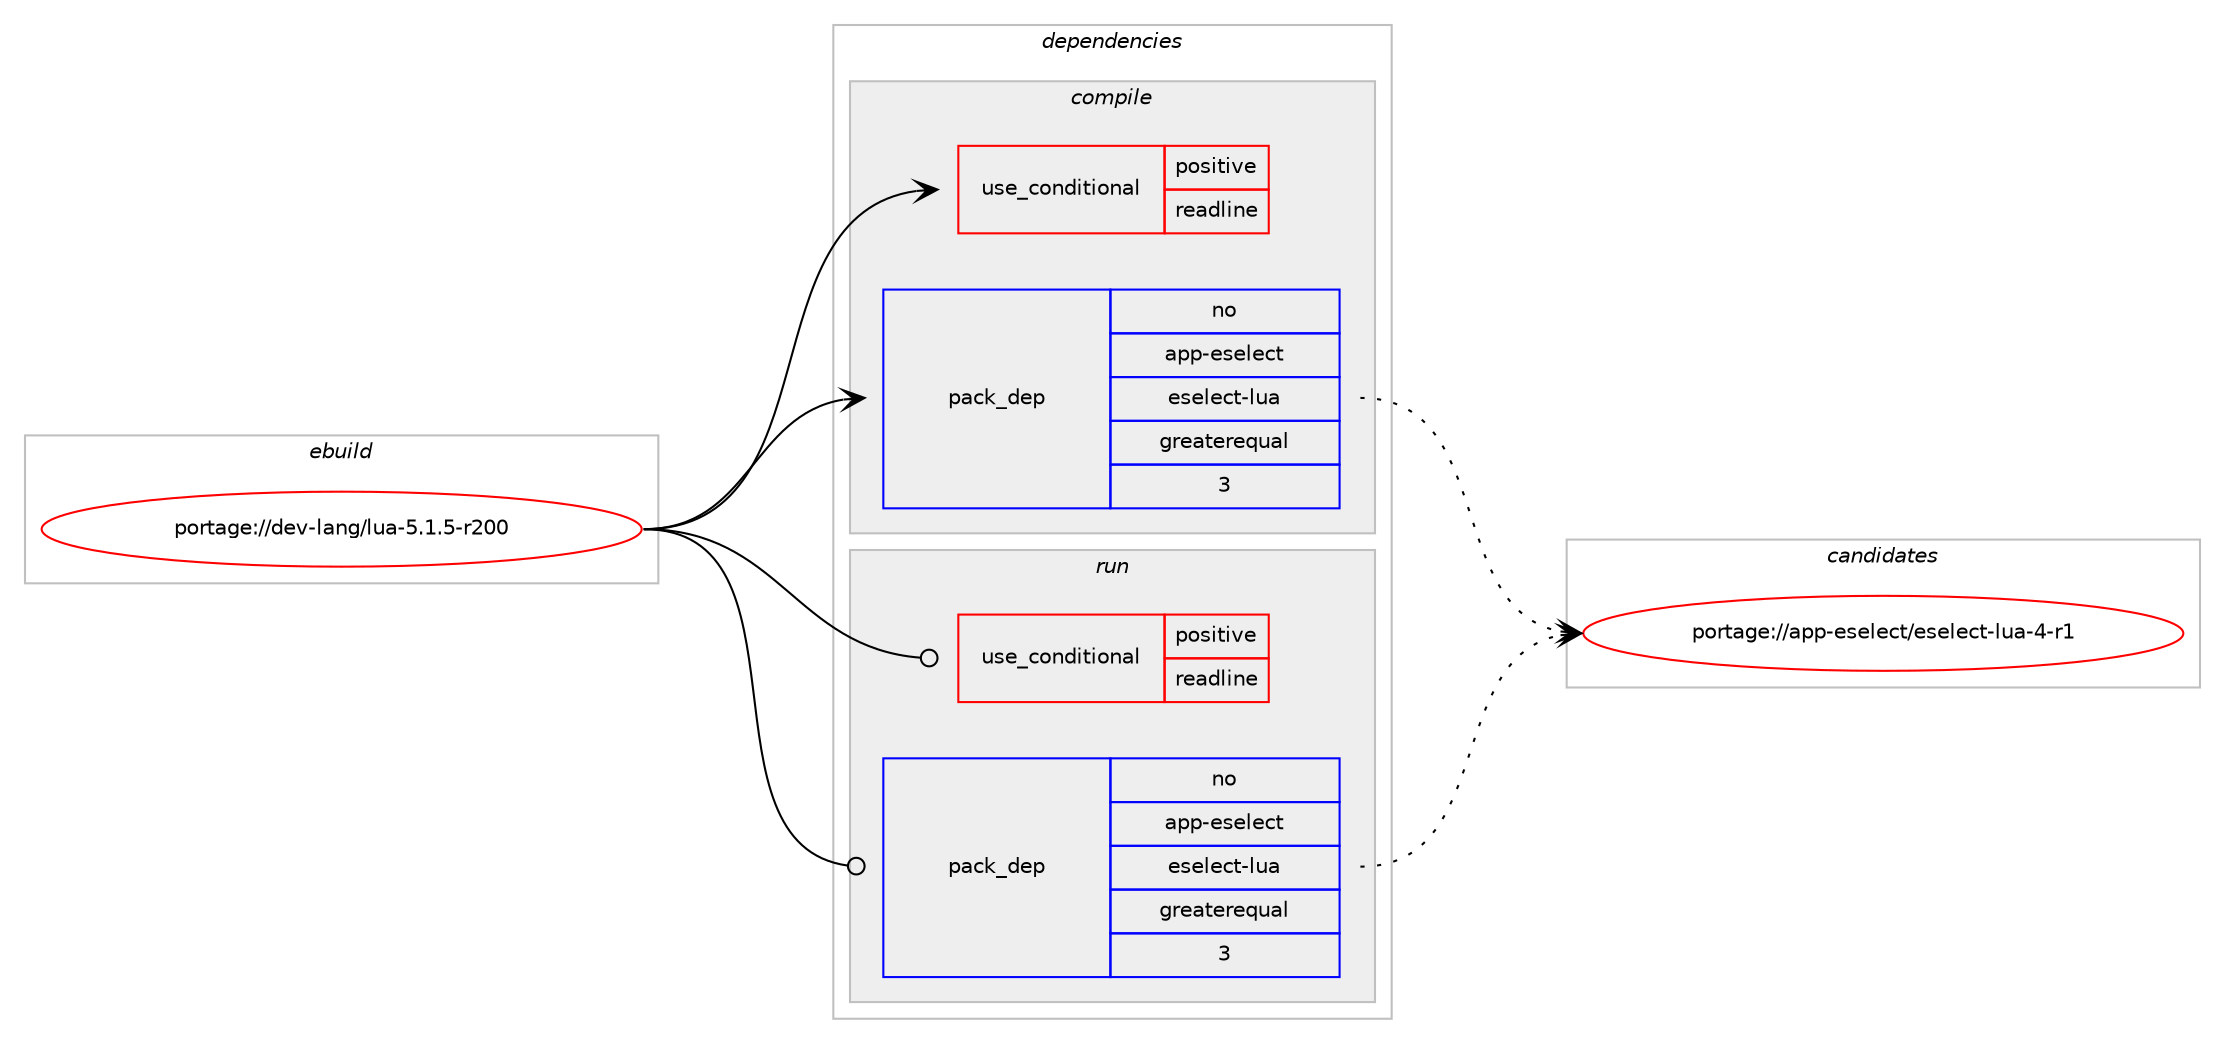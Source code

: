 digraph prolog {

# *************
# Graph options
# *************

newrank=true;
concentrate=true;
compound=true;
graph [rankdir=LR,fontname=Helvetica,fontsize=10,ranksep=1.5];#, ranksep=2.5, nodesep=0.2];
edge  [arrowhead=vee];
node  [fontname=Helvetica,fontsize=10];

# **********
# The ebuild
# **********

subgraph cluster_leftcol {
color=gray;
rank=same;
label=<<i>ebuild</i>>;
id [label="portage://dev-lang/lua-5.1.5-r200", color=red, width=4, href="../dev-lang/lua-5.1.5-r200.svg"];
}

# ****************
# The dependencies
# ****************

subgraph cluster_midcol {
color=gray;
label=<<i>dependencies</i>>;
subgraph cluster_compile {
fillcolor="#eeeeee";
style=filled;
label=<<i>compile</i>>;
subgraph cond22423 {
dependency50471 [label=<<TABLE BORDER="0" CELLBORDER="1" CELLSPACING="0" CELLPADDING="4"><TR><TD ROWSPAN="3" CELLPADDING="10">use_conditional</TD></TR><TR><TD>positive</TD></TR><TR><TD>readline</TD></TR></TABLE>>, shape=none, color=red];
# *** BEGIN UNKNOWN DEPENDENCY TYPE (TODO) ***
# dependency50471 -> package_dependency(portage://dev-lang/lua-5.1.5-r200,install,no,sys-libs,readline,none,[,,],any_same_slot,[])
# *** END UNKNOWN DEPENDENCY TYPE (TODO) ***

}
id:e -> dependency50471:w [weight=20,style="solid",arrowhead="vee"];
subgraph pack27010 {
dependency50472 [label=<<TABLE BORDER="0" CELLBORDER="1" CELLSPACING="0" CELLPADDING="4" WIDTH="220"><TR><TD ROWSPAN="6" CELLPADDING="30">pack_dep</TD></TR><TR><TD WIDTH="110">no</TD></TR><TR><TD>app-eselect</TD></TR><TR><TD>eselect-lua</TD></TR><TR><TD>greaterequal</TD></TR><TR><TD>3</TD></TR></TABLE>>, shape=none, color=blue];
}
id:e -> dependency50472:w [weight=20,style="solid",arrowhead="vee"];
# *** BEGIN UNKNOWN DEPENDENCY TYPE (TODO) ***
# id -> package_dependency(portage://dev-lang/lua-5.1.5-r200,install,weak,dev-lang,lua,none,[,,],[slot(0)],[])
# *** END UNKNOWN DEPENDENCY TYPE (TODO) ***

}
subgraph cluster_compileandrun {
fillcolor="#eeeeee";
style=filled;
label=<<i>compile and run</i>>;
}
subgraph cluster_run {
fillcolor="#eeeeee";
style=filled;
label=<<i>run</i>>;
subgraph cond22424 {
dependency50473 [label=<<TABLE BORDER="0" CELLBORDER="1" CELLSPACING="0" CELLPADDING="4"><TR><TD ROWSPAN="3" CELLPADDING="10">use_conditional</TD></TR><TR><TD>positive</TD></TR><TR><TD>readline</TD></TR></TABLE>>, shape=none, color=red];
# *** BEGIN UNKNOWN DEPENDENCY TYPE (TODO) ***
# dependency50473 -> package_dependency(portage://dev-lang/lua-5.1.5-r200,run,no,sys-libs,readline,none,[,,],any_same_slot,[])
# *** END UNKNOWN DEPENDENCY TYPE (TODO) ***

}
id:e -> dependency50473:w [weight=20,style="solid",arrowhead="odot"];
subgraph pack27011 {
dependency50474 [label=<<TABLE BORDER="0" CELLBORDER="1" CELLSPACING="0" CELLPADDING="4" WIDTH="220"><TR><TD ROWSPAN="6" CELLPADDING="30">pack_dep</TD></TR><TR><TD WIDTH="110">no</TD></TR><TR><TD>app-eselect</TD></TR><TR><TD>eselect-lua</TD></TR><TR><TD>greaterequal</TD></TR><TR><TD>3</TD></TR></TABLE>>, shape=none, color=blue];
}
id:e -> dependency50474:w [weight=20,style="solid",arrowhead="odot"];
# *** BEGIN UNKNOWN DEPENDENCY TYPE (TODO) ***
# id -> package_dependency(portage://dev-lang/lua-5.1.5-r200,run,weak,dev-lang,lua,none,[,,],[slot(0)],[])
# *** END UNKNOWN DEPENDENCY TYPE (TODO) ***

}
}

# **************
# The candidates
# **************

subgraph cluster_choices {
rank=same;
color=gray;
label=<<i>candidates</i>>;

subgraph choice27010 {
color=black;
nodesep=1;
choice9711211245101115101108101991164710111510110810199116451081179745524511449 [label="portage://app-eselect/eselect-lua-4-r1", color=red, width=4,href="../app-eselect/eselect-lua-4-r1.svg"];
dependency50472:e -> choice9711211245101115101108101991164710111510110810199116451081179745524511449:w [style=dotted,weight="100"];
}
subgraph choice27011 {
color=black;
nodesep=1;
choice9711211245101115101108101991164710111510110810199116451081179745524511449 [label="portage://app-eselect/eselect-lua-4-r1", color=red, width=4,href="../app-eselect/eselect-lua-4-r1.svg"];
dependency50474:e -> choice9711211245101115101108101991164710111510110810199116451081179745524511449:w [style=dotted,weight="100"];
}
}

}
